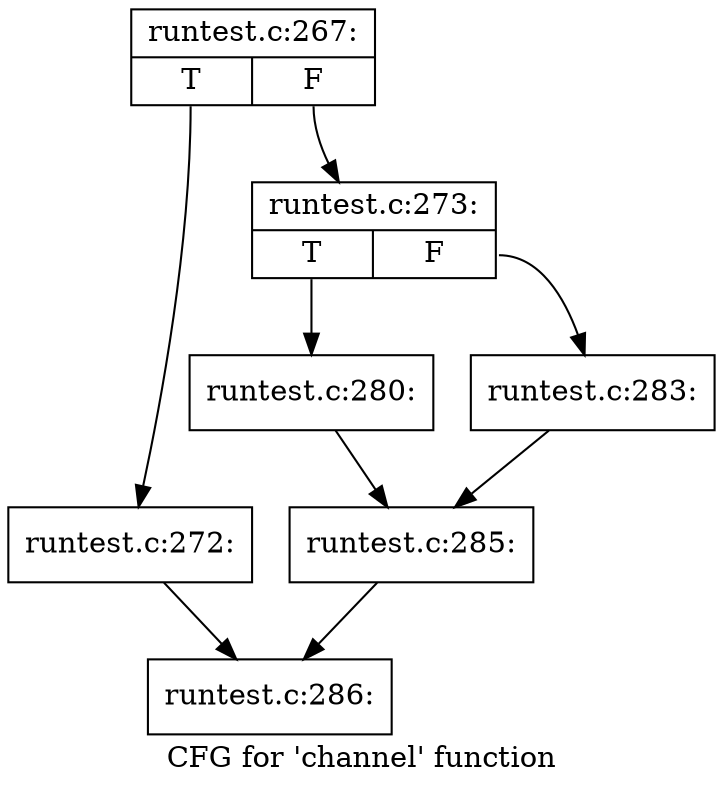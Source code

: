 digraph "CFG for 'channel' function" {
	label="CFG for 'channel' function";

	Node0x40f8720 [shape=record,label="{runtest.c:267:|{<s0>T|<s1>F}}"];
	Node0x40f8720:s0 -> Node0x4134480;
	Node0x40f8720:s1 -> Node0x41344d0;
	Node0x4134480 [shape=record,label="{runtest.c:272:}"];
	Node0x4134480 -> Node0x411d1d0;
	Node0x41344d0 [shape=record,label="{runtest.c:273:|{<s0>T|<s1>F}}"];
	Node0x41344d0:s0 -> Node0x41367d0;
	Node0x41344d0:s1 -> Node0x4136f20;
	Node0x41367d0 [shape=record,label="{runtest.c:280:}"];
	Node0x41367d0 -> Node0x4136ed0;
	Node0x4136f20 [shape=record,label="{runtest.c:283:}"];
	Node0x4136f20 -> Node0x4136ed0;
	Node0x4136ed0 [shape=record,label="{runtest.c:285:}"];
	Node0x4136ed0 -> Node0x411d1d0;
	Node0x411d1d0 [shape=record,label="{runtest.c:286:}"];
}
